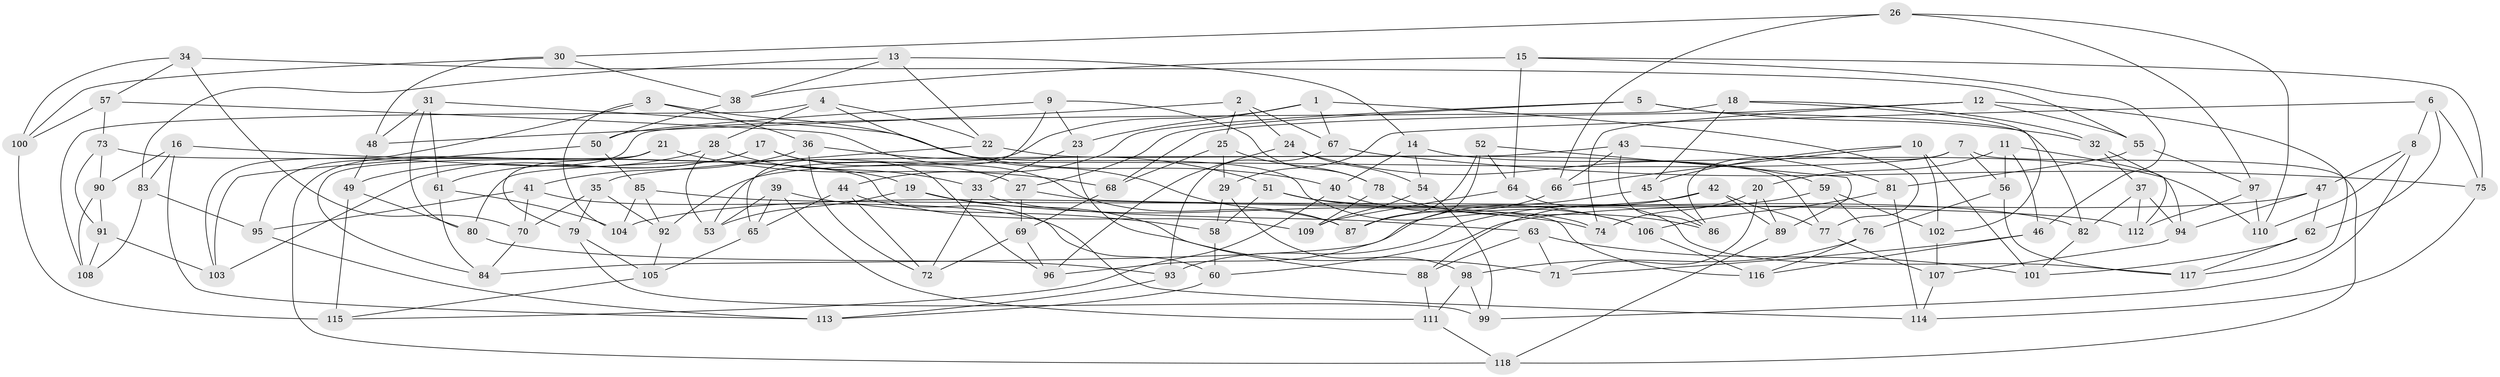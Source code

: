 // Generated by graph-tools (version 1.1) at 2025/11/02/27/25 16:11:48]
// undirected, 118 vertices, 236 edges
graph export_dot {
graph [start="1"]
  node [color=gray90,style=filled];
  1;
  2;
  3;
  4;
  5;
  6;
  7;
  8;
  9;
  10;
  11;
  12;
  13;
  14;
  15;
  16;
  17;
  18;
  19;
  20;
  21;
  22;
  23;
  24;
  25;
  26;
  27;
  28;
  29;
  30;
  31;
  32;
  33;
  34;
  35;
  36;
  37;
  38;
  39;
  40;
  41;
  42;
  43;
  44;
  45;
  46;
  47;
  48;
  49;
  50;
  51;
  52;
  53;
  54;
  55;
  56;
  57;
  58;
  59;
  60;
  61;
  62;
  63;
  64;
  65;
  66;
  67;
  68;
  69;
  70;
  71;
  72;
  73;
  74;
  75;
  76;
  77;
  78;
  79;
  80;
  81;
  82;
  83;
  84;
  85;
  86;
  87;
  88;
  89;
  90;
  91;
  92;
  93;
  94;
  95;
  96;
  97;
  98;
  99;
  100;
  101;
  102;
  103;
  104;
  105;
  106;
  107;
  108;
  109;
  110;
  111;
  112;
  113;
  114;
  115;
  116;
  117;
  118;
  1 -- 53;
  1 -- 23;
  1 -- 77;
  1 -- 67;
  2 -- 24;
  2 -- 48;
  2 -- 67;
  2 -- 25;
  3 -- 74;
  3 -- 104;
  3 -- 103;
  3 -- 36;
  4 -- 22;
  4 -- 87;
  4 -- 108;
  4 -- 28;
  5 -- 32;
  5 -- 82;
  5 -- 44;
  5 -- 27;
  6 -- 62;
  6 -- 75;
  6 -- 29;
  6 -- 8;
  7 -- 56;
  7 -- 118;
  7 -- 92;
  7 -- 86;
  8 -- 47;
  8 -- 99;
  8 -- 110;
  9 -- 78;
  9 -- 65;
  9 -- 23;
  9 -- 50;
  10 -- 102;
  10 -- 45;
  10 -- 66;
  10 -- 101;
  11 -- 20;
  11 -- 94;
  11 -- 46;
  11 -- 56;
  12 -- 68;
  12 -- 117;
  12 -- 55;
  12 -- 74;
  13 -- 38;
  13 -- 22;
  13 -- 83;
  13 -- 14;
  14 -- 40;
  14 -- 54;
  14 -- 110;
  15 -- 64;
  15 -- 46;
  15 -- 38;
  15 -- 75;
  16 -- 19;
  16 -- 83;
  16 -- 113;
  16 -- 90;
  17 -- 96;
  17 -- 27;
  17 -- 103;
  17 -- 61;
  18 -- 102;
  18 -- 95;
  18 -- 45;
  18 -- 32;
  19 -- 71;
  19 -- 74;
  19 -- 53;
  20 -- 89;
  20 -- 74;
  20 -- 71;
  21 -- 79;
  21 -- 84;
  21 -- 118;
  21 -- 68;
  22 -- 35;
  22 -- 77;
  23 -- 88;
  23 -- 33;
  24 -- 59;
  24 -- 96;
  24 -- 54;
  25 -- 29;
  25 -- 78;
  25 -- 68;
  26 -- 97;
  26 -- 110;
  26 -- 66;
  26 -- 30;
  27 -- 116;
  27 -- 69;
  28 -- 49;
  28 -- 33;
  28 -- 53;
  29 -- 98;
  29 -- 58;
  30 -- 38;
  30 -- 48;
  30 -- 100;
  31 -- 48;
  31 -- 61;
  31 -- 80;
  31 -- 40;
  32 -- 37;
  32 -- 112;
  33 -- 72;
  33 -- 63;
  34 -- 55;
  34 -- 70;
  34 -- 57;
  34 -- 100;
  35 -- 92;
  35 -- 70;
  35 -- 79;
  36 -- 51;
  36 -- 72;
  36 -- 41;
  37 -- 94;
  37 -- 82;
  37 -- 112;
  38 -- 50;
  39 -- 58;
  39 -- 111;
  39 -- 65;
  39 -- 53;
  40 -- 115;
  40 -- 106;
  41 -- 70;
  41 -- 114;
  41 -- 95;
  42 -- 104;
  42 -- 77;
  42 -- 88;
  42 -- 89;
  43 -- 81;
  43 -- 66;
  43 -- 86;
  43 -- 80;
  44 -- 60;
  44 -- 72;
  44 -- 65;
  45 -- 84;
  45 -- 86;
  46 -- 116;
  46 -- 71;
  47 -- 94;
  47 -- 62;
  47 -- 60;
  48 -- 49;
  49 -- 80;
  49 -- 115;
  50 -- 85;
  50 -- 103;
  51 -- 58;
  51 -- 82;
  51 -- 106;
  52 -- 89;
  52 -- 87;
  52 -- 64;
  52 -- 96;
  54 -- 99;
  54 -- 109;
  55 -- 81;
  55 -- 97;
  56 -- 117;
  56 -- 76;
  57 -- 87;
  57 -- 73;
  57 -- 100;
  58 -- 60;
  59 -- 93;
  59 -- 76;
  59 -- 102;
  60 -- 113;
  61 -- 104;
  61 -- 84;
  62 -- 117;
  62 -- 101;
  63 -- 101;
  63 -- 88;
  63 -- 71;
  64 -- 117;
  64 -- 109;
  65 -- 105;
  66 -- 87;
  67 -- 93;
  67 -- 75;
  68 -- 69;
  69 -- 72;
  69 -- 96;
  70 -- 84;
  73 -- 90;
  73 -- 109;
  73 -- 91;
  75 -- 114;
  76 -- 98;
  76 -- 116;
  77 -- 107;
  78 -- 109;
  78 -- 86;
  79 -- 105;
  79 -- 99;
  80 -- 93;
  81 -- 106;
  81 -- 114;
  82 -- 101;
  83 -- 108;
  83 -- 95;
  85 -- 104;
  85 -- 112;
  85 -- 92;
  88 -- 111;
  89 -- 118;
  90 -- 108;
  90 -- 91;
  91 -- 103;
  91 -- 108;
  92 -- 105;
  93 -- 113;
  94 -- 107;
  95 -- 113;
  97 -- 112;
  97 -- 110;
  98 -- 111;
  98 -- 99;
  100 -- 115;
  102 -- 107;
  105 -- 115;
  106 -- 116;
  107 -- 114;
  111 -- 118;
}
